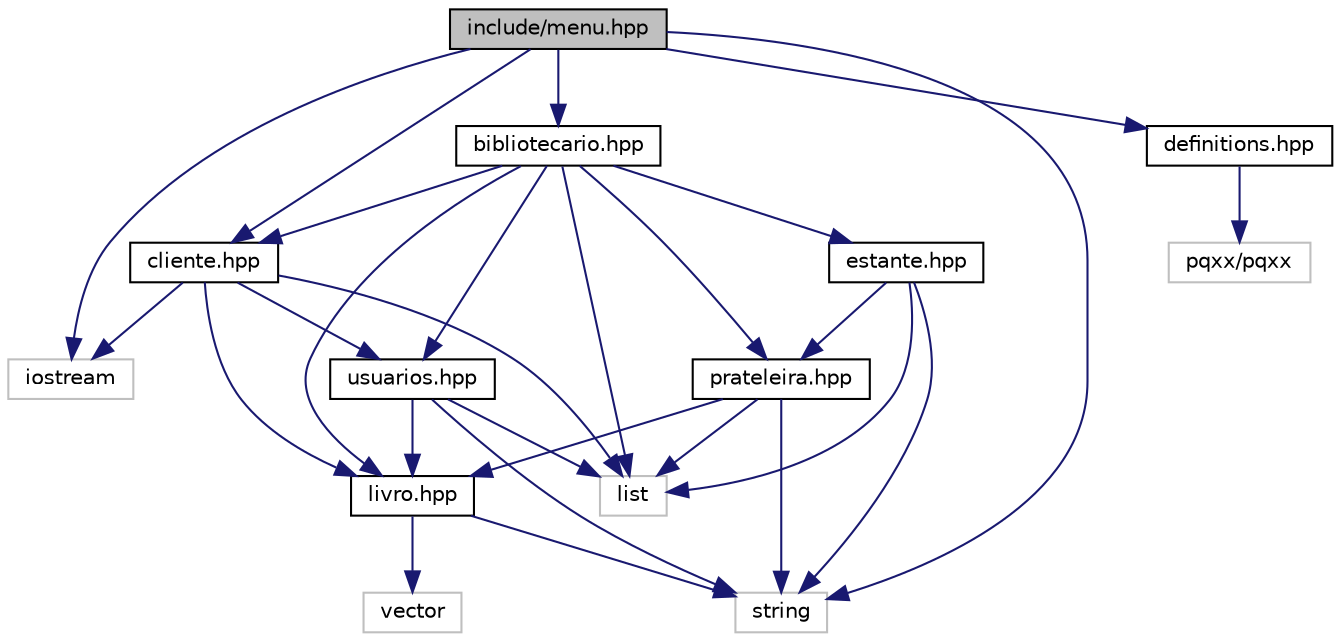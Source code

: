 digraph "include/menu.hpp"
{
 // LATEX_PDF_SIZE
  edge [fontname="Helvetica",fontsize="10",labelfontname="Helvetica",labelfontsize="10"];
  node [fontname="Helvetica",fontsize="10",shape=record];
  Node1 [label="include/menu.hpp",height=0.2,width=0.4,color="black", fillcolor="grey75", style="filled", fontcolor="black",tooltip="Arquivo que inicializa o login no sistema."];
  Node1 -> Node2 [color="midnightblue",fontsize="10",style="solid",fontname="Helvetica"];
  Node2 [label="bibliotecario.hpp",height=0.2,width=0.4,color="black", fillcolor="white", style="filled",URL="$bibliotecario_8hpp.html",tooltip="Armazena as caracteristicas do Bibliotecário."];
  Node2 -> Node3 [color="midnightblue",fontsize="10",style="solid",fontname="Helvetica"];
  Node3 [label="cliente.hpp",height=0.2,width=0.4,color="black", fillcolor="white", style="filled",URL="$cliente_8hpp.html",tooltip="Armazena as caracteristicas do Cliente."];
  Node3 -> Node4 [color="midnightblue",fontsize="10",style="solid",fontname="Helvetica"];
  Node4 [label="livro.hpp",height=0.2,width=0.4,color="black", fillcolor="white", style="filled",URL="$livro_8hpp.html",tooltip="Armazena as caracteristicas do livro."];
  Node4 -> Node5 [color="midnightblue",fontsize="10",style="solid",fontname="Helvetica"];
  Node5 [label="string",height=0.2,width=0.4,color="grey75", fillcolor="white", style="filled",tooltip=" "];
  Node4 -> Node6 [color="midnightblue",fontsize="10",style="solid",fontname="Helvetica"];
  Node6 [label="vector",height=0.2,width=0.4,color="grey75", fillcolor="white", style="filled",tooltip=" "];
  Node3 -> Node7 [color="midnightblue",fontsize="10",style="solid",fontname="Helvetica"];
  Node7 [label="usuarios.hpp",height=0.2,width=0.4,color="black", fillcolor="white", style="filled",URL="$usuarios_8hpp.html",tooltip="Armazena as caracteristicas do Usuário."];
  Node7 -> Node4 [color="midnightblue",fontsize="10",style="solid",fontname="Helvetica"];
  Node7 -> Node8 [color="midnightblue",fontsize="10",style="solid",fontname="Helvetica"];
  Node8 [label="list",height=0.2,width=0.4,color="grey75", fillcolor="white", style="filled",tooltip=" "];
  Node7 -> Node5 [color="midnightblue",fontsize="10",style="solid",fontname="Helvetica"];
  Node3 -> Node9 [color="midnightblue",fontsize="10",style="solid",fontname="Helvetica"];
  Node9 [label="iostream",height=0.2,width=0.4,color="grey75", fillcolor="white", style="filled",tooltip=" "];
  Node3 -> Node8 [color="midnightblue",fontsize="10",style="solid",fontname="Helvetica"];
  Node2 -> Node10 [color="midnightblue",fontsize="10",style="solid",fontname="Helvetica"];
  Node10 [label="estante.hpp",height=0.2,width=0.4,color="black", fillcolor="white", style="filled",URL="$estante_8hpp.html",tooltip="Armazena os atributos e métodos da classe Estante."];
  Node10 -> Node11 [color="midnightblue",fontsize="10",style="solid",fontname="Helvetica"];
  Node11 [label="prateleira.hpp",height=0.2,width=0.4,color="black", fillcolor="white", style="filled",URL="$prateleira_8hpp.html",tooltip="Armazena os atributos e métodos da classe Prateleira."];
  Node11 -> Node4 [color="midnightblue",fontsize="10",style="solid",fontname="Helvetica"];
  Node11 -> Node8 [color="midnightblue",fontsize="10",style="solid",fontname="Helvetica"];
  Node11 -> Node5 [color="midnightblue",fontsize="10",style="solid",fontname="Helvetica"];
  Node10 -> Node8 [color="midnightblue",fontsize="10",style="solid",fontname="Helvetica"];
  Node10 -> Node5 [color="midnightblue",fontsize="10",style="solid",fontname="Helvetica"];
  Node2 -> Node4 [color="midnightblue",fontsize="10",style="solid",fontname="Helvetica"];
  Node2 -> Node11 [color="midnightblue",fontsize="10",style="solid",fontname="Helvetica"];
  Node2 -> Node7 [color="midnightblue",fontsize="10",style="solid",fontname="Helvetica"];
  Node2 -> Node8 [color="midnightblue",fontsize="10",style="solid",fontname="Helvetica"];
  Node1 -> Node3 [color="midnightblue",fontsize="10",style="solid",fontname="Helvetica"];
  Node1 -> Node12 [color="midnightblue",fontsize="10",style="solid",fontname="Helvetica"];
  Node12 [label="definitions.hpp",height=0.2,width=0.4,color="black", fillcolor="white", style="filled",URL="$definitions_8hpp.html",tooltip=" "];
  Node12 -> Node13 [color="midnightblue",fontsize="10",style="solid",fontname="Helvetica"];
  Node13 [label="pqxx/pqxx",height=0.2,width=0.4,color="grey75", fillcolor="white", style="filled",tooltip=" "];
  Node1 -> Node9 [color="midnightblue",fontsize="10",style="solid",fontname="Helvetica"];
  Node1 -> Node5 [color="midnightblue",fontsize="10",style="solid",fontname="Helvetica"];
}
